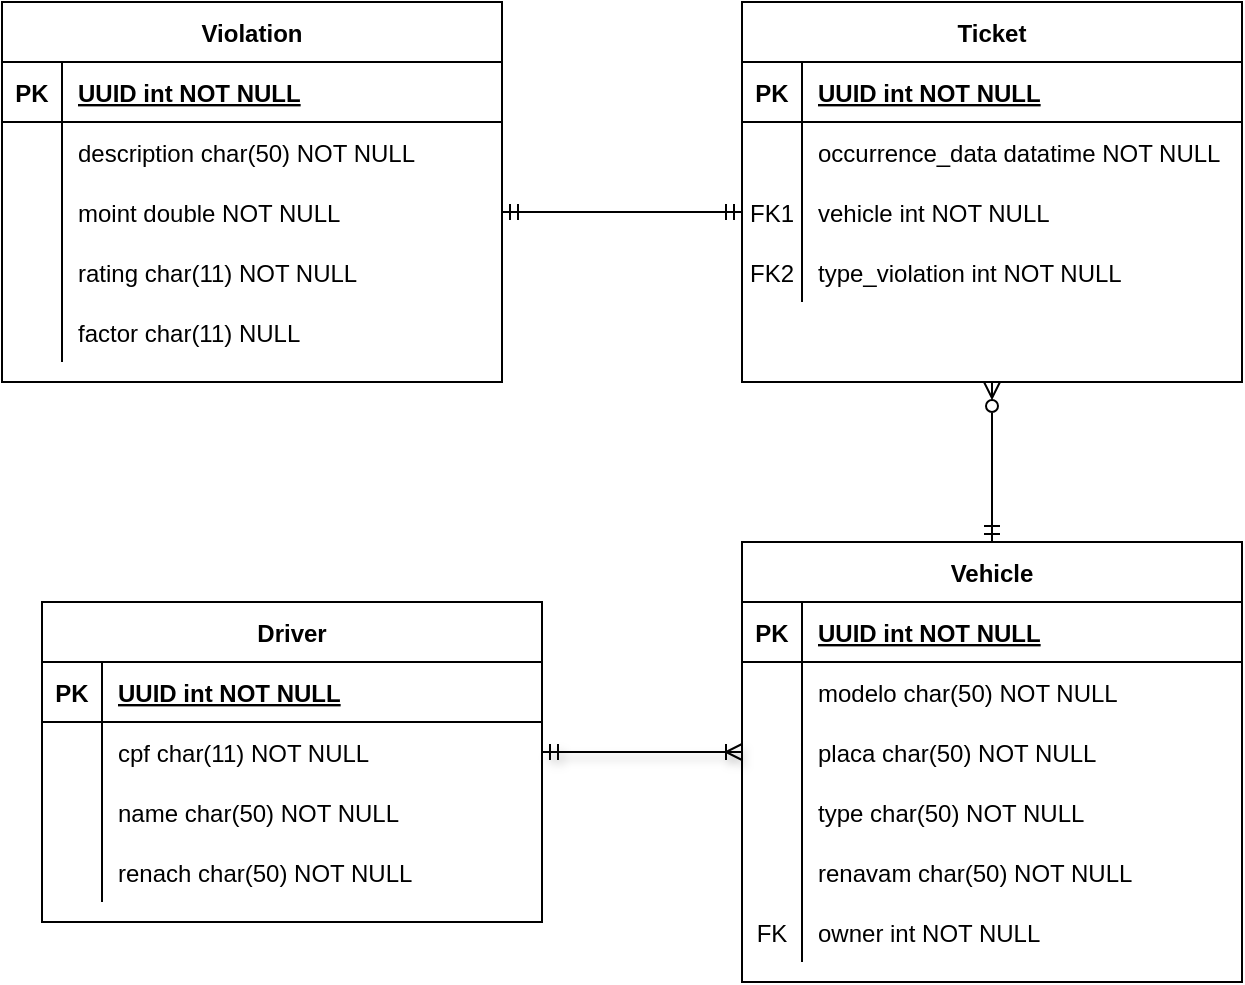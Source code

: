 <mxfile version="24.7.6">
  <diagram id="R2lEEEUBdFMjLlhIrx00" name="Page-1">
    <mxGraphModel dx="698" dy="825" grid="1" gridSize="10" guides="1" tooltips="1" connect="1" arrows="1" fold="1" page="1" pageScale="1" pageWidth="850" pageHeight="1100" math="0" shadow="0" extFonts="Permanent Marker^https://fonts.googleapis.com/css?family=Permanent+Marker">
      <root>
        <mxCell id="0" />
        <mxCell id="1" parent="0" />
        <mxCell id="o7jGFKJJoqaiAA5YfTdh-1" value="Vehicle" style="shape=table;startSize=30;container=1;collapsible=1;childLayout=tableLayout;fixedRows=1;rowLines=0;fontStyle=1;align=center;resizeLast=1;" parent="1" vertex="1">
          <mxGeometry x="470" y="340" width="250" height="220" as="geometry" />
        </mxCell>
        <mxCell id="o7jGFKJJoqaiAA5YfTdh-2" value="" style="shape=partialRectangle;collapsible=0;dropTarget=0;pointerEvents=0;fillColor=none;points=[[0,0.5],[1,0.5]];portConstraint=eastwest;top=0;left=0;right=0;bottom=1;" parent="o7jGFKJJoqaiAA5YfTdh-1" vertex="1">
          <mxGeometry y="30" width="250" height="30" as="geometry" />
        </mxCell>
        <mxCell id="o7jGFKJJoqaiAA5YfTdh-3" value="PK" style="shape=partialRectangle;overflow=hidden;connectable=0;fillColor=none;top=0;left=0;bottom=0;right=0;fontStyle=1;" parent="o7jGFKJJoqaiAA5YfTdh-2" vertex="1">
          <mxGeometry width="30" height="30" as="geometry">
            <mxRectangle width="30" height="30" as="alternateBounds" />
          </mxGeometry>
        </mxCell>
        <mxCell id="o7jGFKJJoqaiAA5YfTdh-4" value="UUID int NOT NULL " style="shape=partialRectangle;overflow=hidden;connectable=0;fillColor=none;top=0;left=0;bottom=0;right=0;align=left;spacingLeft=6;fontStyle=5;" parent="o7jGFKJJoqaiAA5YfTdh-2" vertex="1">
          <mxGeometry x="30" width="220" height="30" as="geometry">
            <mxRectangle width="220" height="30" as="alternateBounds" />
          </mxGeometry>
        </mxCell>
        <mxCell id="o7jGFKJJoqaiAA5YfTdh-5" value="" style="shape=partialRectangle;collapsible=0;dropTarget=0;pointerEvents=0;fillColor=none;points=[[0,0.5],[1,0.5]];portConstraint=eastwest;top=0;left=0;right=0;bottom=0;" parent="o7jGFKJJoqaiAA5YfTdh-1" vertex="1">
          <mxGeometry y="60" width="250" height="30" as="geometry" />
        </mxCell>
        <mxCell id="o7jGFKJJoqaiAA5YfTdh-6" value="" style="shape=partialRectangle;overflow=hidden;connectable=0;fillColor=none;top=0;left=0;bottom=0;right=0;" parent="o7jGFKJJoqaiAA5YfTdh-5" vertex="1">
          <mxGeometry width="30" height="30" as="geometry">
            <mxRectangle width="30" height="30" as="alternateBounds" />
          </mxGeometry>
        </mxCell>
        <mxCell id="o7jGFKJJoqaiAA5YfTdh-7" value="modelo char(50) NOT NULL" style="shape=partialRectangle;overflow=hidden;connectable=0;fillColor=none;top=0;left=0;bottom=0;right=0;align=left;spacingLeft=6;" parent="o7jGFKJJoqaiAA5YfTdh-5" vertex="1">
          <mxGeometry x="30" width="220" height="30" as="geometry">
            <mxRectangle width="220" height="30" as="alternateBounds" />
          </mxGeometry>
        </mxCell>
        <mxCell id="o7jGFKJJoqaiAA5YfTdh-8" value="" style="shape=partialRectangle;collapsible=0;dropTarget=0;pointerEvents=0;fillColor=none;points=[[0,0.5],[1,0.5]];portConstraint=eastwest;top=0;left=0;right=0;bottom=0;" parent="o7jGFKJJoqaiAA5YfTdh-1" vertex="1">
          <mxGeometry y="90" width="250" height="30" as="geometry" />
        </mxCell>
        <mxCell id="o7jGFKJJoqaiAA5YfTdh-9" value="" style="shape=partialRectangle;overflow=hidden;connectable=0;fillColor=none;top=0;left=0;bottom=0;right=0;" parent="o7jGFKJJoqaiAA5YfTdh-8" vertex="1">
          <mxGeometry width="30" height="30" as="geometry">
            <mxRectangle width="30" height="30" as="alternateBounds" />
          </mxGeometry>
        </mxCell>
        <mxCell id="o7jGFKJJoqaiAA5YfTdh-10" value="placa char(50) NOT NULL" style="shape=partialRectangle;overflow=hidden;connectable=0;fillColor=none;top=0;left=0;bottom=0;right=0;align=left;spacingLeft=6;" parent="o7jGFKJJoqaiAA5YfTdh-8" vertex="1">
          <mxGeometry x="30" width="220" height="30" as="geometry">
            <mxRectangle width="220" height="30" as="alternateBounds" />
          </mxGeometry>
        </mxCell>
        <mxCell id="o7jGFKJJoqaiAA5YfTdh-11" value="" style="shape=partialRectangle;collapsible=0;dropTarget=0;pointerEvents=0;fillColor=none;points=[[0,0.5],[1,0.5]];portConstraint=eastwest;top=0;left=0;right=0;bottom=0;" parent="o7jGFKJJoqaiAA5YfTdh-1" vertex="1">
          <mxGeometry y="120" width="250" height="30" as="geometry" />
        </mxCell>
        <mxCell id="o7jGFKJJoqaiAA5YfTdh-12" value="" style="shape=partialRectangle;overflow=hidden;connectable=0;fillColor=none;top=0;left=0;bottom=0;right=0;" parent="o7jGFKJJoqaiAA5YfTdh-11" vertex="1">
          <mxGeometry width="30" height="30" as="geometry">
            <mxRectangle width="30" height="30" as="alternateBounds" />
          </mxGeometry>
        </mxCell>
        <mxCell id="o7jGFKJJoqaiAA5YfTdh-13" value="type char(50) NOT NULL" style="shape=partialRectangle;overflow=hidden;connectable=0;fillColor=none;top=0;left=0;bottom=0;right=0;align=left;spacingLeft=6;" parent="o7jGFKJJoqaiAA5YfTdh-11" vertex="1">
          <mxGeometry x="30" width="220" height="30" as="geometry">
            <mxRectangle width="220" height="30" as="alternateBounds" />
          </mxGeometry>
        </mxCell>
        <mxCell id="o7jGFKJJoqaiAA5YfTdh-14" value="" style="shape=partialRectangle;collapsible=0;dropTarget=0;pointerEvents=0;fillColor=none;points=[[0,0.5],[1,0.5]];portConstraint=eastwest;top=0;left=0;right=0;bottom=0;" parent="o7jGFKJJoqaiAA5YfTdh-1" vertex="1">
          <mxGeometry y="150" width="250" height="30" as="geometry" />
        </mxCell>
        <mxCell id="o7jGFKJJoqaiAA5YfTdh-15" value="" style="shape=partialRectangle;overflow=hidden;connectable=0;fillColor=none;top=0;left=0;bottom=0;right=0;" parent="o7jGFKJJoqaiAA5YfTdh-14" vertex="1">
          <mxGeometry width="30" height="30" as="geometry">
            <mxRectangle width="30" height="30" as="alternateBounds" />
          </mxGeometry>
        </mxCell>
        <mxCell id="o7jGFKJJoqaiAA5YfTdh-16" value="renavam char(50) NOT NULL" style="shape=partialRectangle;overflow=hidden;connectable=0;fillColor=none;top=0;left=0;bottom=0;right=0;align=left;spacingLeft=6;" parent="o7jGFKJJoqaiAA5YfTdh-14" vertex="1">
          <mxGeometry x="30" width="220" height="30" as="geometry">
            <mxRectangle width="220" height="30" as="alternateBounds" />
          </mxGeometry>
        </mxCell>
        <mxCell id="o7jGFKJJoqaiAA5YfTdh-17" value="" style="shape=partialRectangle;collapsible=0;dropTarget=0;pointerEvents=0;fillColor=none;points=[[0,0.5],[1,0.5]];portConstraint=eastwest;top=0;left=0;right=0;bottom=0;" parent="o7jGFKJJoqaiAA5YfTdh-1" vertex="1">
          <mxGeometry y="180" width="250" height="30" as="geometry" />
        </mxCell>
        <mxCell id="o7jGFKJJoqaiAA5YfTdh-18" value="FK" style="shape=partialRectangle;overflow=hidden;connectable=0;fillColor=none;top=0;left=0;bottom=0;right=0;" parent="o7jGFKJJoqaiAA5YfTdh-17" vertex="1">
          <mxGeometry width="30" height="30" as="geometry">
            <mxRectangle width="30" height="30" as="alternateBounds" />
          </mxGeometry>
        </mxCell>
        <mxCell id="o7jGFKJJoqaiAA5YfTdh-19" value="owner int NOT NULL" style="shape=partialRectangle;overflow=hidden;connectable=0;fillColor=none;top=0;left=0;bottom=0;right=0;align=left;spacingLeft=6;" parent="o7jGFKJJoqaiAA5YfTdh-17" vertex="1">
          <mxGeometry x="30" width="220" height="30" as="geometry">
            <mxRectangle width="220" height="30" as="alternateBounds" />
          </mxGeometry>
        </mxCell>
        <mxCell id="o7jGFKJJoqaiAA5YfTdh-54" style="edgeStyle=orthogonalEdgeStyle;rounded=0;orthogonalLoop=1;jettySize=auto;html=1;exitX=0.5;exitY=1;exitDx=0;exitDy=0;endArrow=ERmandOne;endFill=0;startArrow=ERzeroToMany;startFill=0;" parent="1" source="o7jGFKJJoqaiAA5YfTdh-20" target="o7jGFKJJoqaiAA5YfTdh-1" edge="1">
          <mxGeometry relative="1" as="geometry" />
        </mxCell>
        <mxCell id="o7jGFKJJoqaiAA5YfTdh-20" value="Ticket" style="shape=table;startSize=30;container=1;collapsible=1;childLayout=tableLayout;fixedRows=1;rowLines=0;fontStyle=1;align=center;resizeLast=1;" parent="1" vertex="1">
          <mxGeometry x="470" y="70" width="250" height="190" as="geometry" />
        </mxCell>
        <mxCell id="o7jGFKJJoqaiAA5YfTdh-21" value="" style="shape=partialRectangle;collapsible=0;dropTarget=0;pointerEvents=0;fillColor=none;points=[[0,0.5],[1,0.5]];portConstraint=eastwest;top=0;left=0;right=0;bottom=1;" parent="o7jGFKJJoqaiAA5YfTdh-20" vertex="1">
          <mxGeometry y="30" width="250" height="30" as="geometry" />
        </mxCell>
        <mxCell id="o7jGFKJJoqaiAA5YfTdh-22" value="PK" style="shape=partialRectangle;overflow=hidden;connectable=0;fillColor=none;top=0;left=0;bottom=0;right=0;fontStyle=1;" parent="o7jGFKJJoqaiAA5YfTdh-21" vertex="1">
          <mxGeometry width="30" height="30" as="geometry">
            <mxRectangle width="30" height="30" as="alternateBounds" />
          </mxGeometry>
        </mxCell>
        <mxCell id="o7jGFKJJoqaiAA5YfTdh-23" value="UUID int NOT NULL " style="shape=partialRectangle;overflow=hidden;connectable=0;fillColor=none;top=0;left=0;bottom=0;right=0;align=left;spacingLeft=6;fontStyle=5;" parent="o7jGFKJJoqaiAA5YfTdh-21" vertex="1">
          <mxGeometry x="30" width="220" height="30" as="geometry">
            <mxRectangle width="220" height="30" as="alternateBounds" />
          </mxGeometry>
        </mxCell>
        <mxCell id="o7jGFKJJoqaiAA5YfTdh-27" value="" style="shape=partialRectangle;collapsible=0;dropTarget=0;pointerEvents=0;fillColor=none;points=[[0,0.5],[1,0.5]];portConstraint=eastwest;top=0;left=0;right=0;bottom=0;" parent="o7jGFKJJoqaiAA5YfTdh-20" vertex="1">
          <mxGeometry y="60" width="250" height="30" as="geometry" />
        </mxCell>
        <mxCell id="o7jGFKJJoqaiAA5YfTdh-28" value="" style="shape=partialRectangle;overflow=hidden;connectable=0;fillColor=none;top=0;left=0;bottom=0;right=0;" parent="o7jGFKJJoqaiAA5YfTdh-27" vertex="1">
          <mxGeometry width="30" height="30" as="geometry">
            <mxRectangle width="30" height="30" as="alternateBounds" />
          </mxGeometry>
        </mxCell>
        <mxCell id="o7jGFKJJoqaiAA5YfTdh-29" value="occurrence_data datatime NOT NULL" style="shape=partialRectangle;overflow=hidden;connectable=0;fillColor=none;top=0;left=0;bottom=0;right=0;align=left;spacingLeft=6;" parent="o7jGFKJJoqaiAA5YfTdh-27" vertex="1">
          <mxGeometry x="30" width="220" height="30" as="geometry">
            <mxRectangle width="220" height="30" as="alternateBounds" />
          </mxGeometry>
        </mxCell>
        <mxCell id="o7jGFKJJoqaiAA5YfTdh-44" value="" style="shape=partialRectangle;collapsible=0;dropTarget=0;pointerEvents=0;fillColor=none;points=[[0,0.5],[1,0.5]];portConstraint=eastwest;top=0;left=0;right=0;bottom=0;" parent="o7jGFKJJoqaiAA5YfTdh-20" vertex="1">
          <mxGeometry y="90" width="250" height="30" as="geometry" />
        </mxCell>
        <mxCell id="o7jGFKJJoqaiAA5YfTdh-45" value="FK1" style="shape=partialRectangle;overflow=hidden;connectable=0;fillColor=none;top=0;left=0;bottom=0;right=0;" parent="o7jGFKJJoqaiAA5YfTdh-44" vertex="1">
          <mxGeometry width="30" height="30" as="geometry">
            <mxRectangle width="30" height="30" as="alternateBounds" />
          </mxGeometry>
        </mxCell>
        <mxCell id="o7jGFKJJoqaiAA5YfTdh-46" value="vehicle int NOT NULL" style="shape=partialRectangle;overflow=hidden;connectable=0;fillColor=none;top=0;left=0;bottom=0;right=0;align=left;spacingLeft=6;" parent="o7jGFKJJoqaiAA5YfTdh-44" vertex="1">
          <mxGeometry x="30" width="220" height="30" as="geometry">
            <mxRectangle width="220" height="30" as="alternateBounds" />
          </mxGeometry>
        </mxCell>
        <mxCell id="o7jGFKJJoqaiAA5YfTdh-50" value="" style="shape=partialRectangle;collapsible=0;dropTarget=0;pointerEvents=0;fillColor=none;points=[[0,0.5],[1,0.5]];portConstraint=eastwest;top=0;left=0;right=0;bottom=0;" parent="o7jGFKJJoqaiAA5YfTdh-20" vertex="1">
          <mxGeometry y="120" width="250" height="30" as="geometry" />
        </mxCell>
        <mxCell id="o7jGFKJJoqaiAA5YfTdh-51" value="FK2" style="shape=partialRectangle;overflow=hidden;connectable=0;fillColor=none;top=0;left=0;bottom=0;right=0;" parent="o7jGFKJJoqaiAA5YfTdh-50" vertex="1">
          <mxGeometry width="30" height="30" as="geometry">
            <mxRectangle width="30" height="30" as="alternateBounds" />
          </mxGeometry>
        </mxCell>
        <mxCell id="o7jGFKJJoqaiAA5YfTdh-52" value="type_violation int NOT NULL" style="shape=partialRectangle;overflow=hidden;connectable=0;fillColor=none;top=0;left=0;bottom=0;right=0;align=left;spacingLeft=6;" parent="o7jGFKJJoqaiAA5YfTdh-50" vertex="1">
          <mxGeometry x="30" width="220" height="30" as="geometry">
            <mxRectangle width="220" height="30" as="alternateBounds" />
          </mxGeometry>
        </mxCell>
        <mxCell id="o7jGFKJJoqaiAA5YfTdh-30" value="Driver" style="shape=table;startSize=30;container=1;collapsible=1;childLayout=tableLayout;fixedRows=1;rowLines=0;fontStyle=1;align=center;resizeLast=1;" parent="1" vertex="1">
          <mxGeometry x="120" y="370" width="250" height="160" as="geometry" />
        </mxCell>
        <mxCell id="o7jGFKJJoqaiAA5YfTdh-31" value="" style="shape=partialRectangle;collapsible=0;dropTarget=0;pointerEvents=0;fillColor=none;points=[[0,0.5],[1,0.5]];portConstraint=eastwest;top=0;left=0;right=0;bottom=1;" parent="o7jGFKJJoqaiAA5YfTdh-30" vertex="1">
          <mxGeometry y="30" width="250" height="30" as="geometry" />
        </mxCell>
        <mxCell id="o7jGFKJJoqaiAA5YfTdh-32" value="PK" style="shape=partialRectangle;overflow=hidden;connectable=0;fillColor=none;top=0;left=0;bottom=0;right=0;fontStyle=1;" parent="o7jGFKJJoqaiAA5YfTdh-31" vertex="1">
          <mxGeometry width="30" height="30" as="geometry">
            <mxRectangle width="30" height="30" as="alternateBounds" />
          </mxGeometry>
        </mxCell>
        <mxCell id="o7jGFKJJoqaiAA5YfTdh-33" value="UUID int NOT NULL " style="shape=partialRectangle;overflow=hidden;connectable=0;fillColor=none;top=0;left=0;bottom=0;right=0;align=left;spacingLeft=6;fontStyle=5;" parent="o7jGFKJJoqaiAA5YfTdh-31" vertex="1">
          <mxGeometry x="30" width="220" height="30" as="geometry">
            <mxRectangle width="220" height="30" as="alternateBounds" />
          </mxGeometry>
        </mxCell>
        <mxCell id="o7jGFKJJoqaiAA5YfTdh-34" value="" style="shape=partialRectangle;collapsible=0;dropTarget=0;pointerEvents=0;fillColor=none;points=[[0,0.5],[1,0.5]];portConstraint=eastwest;top=0;left=0;right=0;bottom=0;" parent="o7jGFKJJoqaiAA5YfTdh-30" vertex="1">
          <mxGeometry y="60" width="250" height="30" as="geometry" />
        </mxCell>
        <mxCell id="o7jGFKJJoqaiAA5YfTdh-35" value="" style="shape=partialRectangle;overflow=hidden;connectable=0;fillColor=none;top=0;left=0;bottom=0;right=0;" parent="o7jGFKJJoqaiAA5YfTdh-34" vertex="1">
          <mxGeometry width="30" height="30" as="geometry">
            <mxRectangle width="30" height="30" as="alternateBounds" />
          </mxGeometry>
        </mxCell>
        <mxCell id="o7jGFKJJoqaiAA5YfTdh-36" value="cpf char(11) NOT NULL" style="shape=partialRectangle;overflow=hidden;connectable=0;fillColor=none;top=0;left=0;bottom=0;right=0;align=left;spacingLeft=6;" parent="o7jGFKJJoqaiAA5YfTdh-34" vertex="1">
          <mxGeometry x="30" width="220" height="30" as="geometry">
            <mxRectangle width="220" height="30" as="alternateBounds" />
          </mxGeometry>
        </mxCell>
        <mxCell id="o7jGFKJJoqaiAA5YfTdh-37" value="" style="shape=partialRectangle;collapsible=0;dropTarget=0;pointerEvents=0;fillColor=none;points=[[0,0.5],[1,0.5]];portConstraint=eastwest;top=0;left=0;right=0;bottom=0;" parent="o7jGFKJJoqaiAA5YfTdh-30" vertex="1">
          <mxGeometry y="90" width="250" height="30" as="geometry" />
        </mxCell>
        <mxCell id="o7jGFKJJoqaiAA5YfTdh-38" value="" style="shape=partialRectangle;overflow=hidden;connectable=0;fillColor=none;top=0;left=0;bottom=0;right=0;" parent="o7jGFKJJoqaiAA5YfTdh-37" vertex="1">
          <mxGeometry width="30" height="30" as="geometry">
            <mxRectangle width="30" height="30" as="alternateBounds" />
          </mxGeometry>
        </mxCell>
        <mxCell id="o7jGFKJJoqaiAA5YfTdh-39" value="name char(50) NOT NULL" style="shape=partialRectangle;overflow=hidden;connectable=0;fillColor=none;top=0;left=0;bottom=0;right=0;align=left;spacingLeft=6;" parent="o7jGFKJJoqaiAA5YfTdh-37" vertex="1">
          <mxGeometry x="30" width="220" height="30" as="geometry">
            <mxRectangle width="220" height="30" as="alternateBounds" />
          </mxGeometry>
        </mxCell>
        <mxCell id="o7jGFKJJoqaiAA5YfTdh-40" value="" style="shape=partialRectangle;collapsible=0;dropTarget=0;pointerEvents=0;fillColor=none;points=[[0,0.5],[1,0.5]];portConstraint=eastwest;top=0;left=0;right=0;bottom=0;" parent="o7jGFKJJoqaiAA5YfTdh-30" vertex="1">
          <mxGeometry y="120" width="250" height="30" as="geometry" />
        </mxCell>
        <mxCell id="o7jGFKJJoqaiAA5YfTdh-41" value="" style="shape=partialRectangle;overflow=hidden;connectable=0;fillColor=none;top=0;left=0;bottom=0;right=0;" parent="o7jGFKJJoqaiAA5YfTdh-40" vertex="1">
          <mxGeometry width="30" height="30" as="geometry">
            <mxRectangle width="30" height="30" as="alternateBounds" />
          </mxGeometry>
        </mxCell>
        <mxCell id="o7jGFKJJoqaiAA5YfTdh-42" value="renach char(50) NOT NULL" style="shape=partialRectangle;overflow=hidden;connectable=0;fillColor=none;top=0;left=0;bottom=0;right=0;align=left;spacingLeft=6;" parent="o7jGFKJJoqaiAA5YfTdh-40" vertex="1">
          <mxGeometry x="30" width="220" height="30" as="geometry">
            <mxRectangle width="220" height="30" as="alternateBounds" />
          </mxGeometry>
        </mxCell>
        <mxCell id="o7jGFKJJoqaiAA5YfTdh-43" style="edgeStyle=orthogonalEdgeStyle;rounded=0;orthogonalLoop=1;jettySize=auto;html=1;exitX=1;exitY=0.5;exitDx=0;exitDy=0;shadow=1;flowAnimation=0;endArrow=ERoneToMany;endFill=0;startArrow=ERmandOne;startFill=0;" parent="1" source="o7jGFKJJoqaiAA5YfTdh-34" target="o7jGFKJJoqaiAA5YfTdh-8" edge="1">
          <mxGeometry relative="1" as="geometry" />
        </mxCell>
        <mxCell id="o7jGFKJJoqaiAA5YfTdh-55" value="Violation" style="shape=table;startSize=30;container=1;collapsible=1;childLayout=tableLayout;fixedRows=1;rowLines=0;fontStyle=1;align=center;resizeLast=1;" parent="1" vertex="1">
          <mxGeometry x="100" y="70" width="250" height="190" as="geometry" />
        </mxCell>
        <mxCell id="o7jGFKJJoqaiAA5YfTdh-56" value="" style="shape=partialRectangle;collapsible=0;dropTarget=0;pointerEvents=0;fillColor=none;points=[[0,0.5],[1,0.5]];portConstraint=eastwest;top=0;left=0;right=0;bottom=1;" parent="o7jGFKJJoqaiAA5YfTdh-55" vertex="1">
          <mxGeometry y="30" width="250" height="30" as="geometry" />
        </mxCell>
        <mxCell id="o7jGFKJJoqaiAA5YfTdh-57" value="PK" style="shape=partialRectangle;overflow=hidden;connectable=0;fillColor=none;top=0;left=0;bottom=0;right=0;fontStyle=1;" parent="o7jGFKJJoqaiAA5YfTdh-56" vertex="1">
          <mxGeometry width="30" height="30" as="geometry">
            <mxRectangle width="30" height="30" as="alternateBounds" />
          </mxGeometry>
        </mxCell>
        <mxCell id="o7jGFKJJoqaiAA5YfTdh-58" value="UUID int NOT NULL " style="shape=partialRectangle;overflow=hidden;connectable=0;fillColor=none;top=0;left=0;bottom=0;right=0;align=left;spacingLeft=6;fontStyle=5;" parent="o7jGFKJJoqaiAA5YfTdh-56" vertex="1">
          <mxGeometry x="30" width="220" height="30" as="geometry">
            <mxRectangle width="220" height="30" as="alternateBounds" />
          </mxGeometry>
        </mxCell>
        <mxCell id="o7jGFKJJoqaiAA5YfTdh-59" value="" style="shape=partialRectangle;collapsible=0;dropTarget=0;pointerEvents=0;fillColor=none;points=[[0,0.5],[1,0.5]];portConstraint=eastwest;top=0;left=0;right=0;bottom=0;" parent="o7jGFKJJoqaiAA5YfTdh-55" vertex="1">
          <mxGeometry y="60" width="250" height="30" as="geometry" />
        </mxCell>
        <mxCell id="o7jGFKJJoqaiAA5YfTdh-60" value="" style="shape=partialRectangle;overflow=hidden;connectable=0;fillColor=none;top=0;left=0;bottom=0;right=0;" parent="o7jGFKJJoqaiAA5YfTdh-59" vertex="1">
          <mxGeometry width="30" height="30" as="geometry">
            <mxRectangle width="30" height="30" as="alternateBounds" />
          </mxGeometry>
        </mxCell>
        <mxCell id="o7jGFKJJoqaiAA5YfTdh-61" value="description char(50) NOT NULL" style="shape=partialRectangle;overflow=hidden;connectable=0;fillColor=none;top=0;left=0;bottom=0;right=0;align=left;spacingLeft=6;" parent="o7jGFKJJoqaiAA5YfTdh-59" vertex="1">
          <mxGeometry x="30" width="220" height="30" as="geometry">
            <mxRectangle width="220" height="30" as="alternateBounds" />
          </mxGeometry>
        </mxCell>
        <mxCell id="o7jGFKJJoqaiAA5YfTdh-62" value="" style="shape=partialRectangle;collapsible=0;dropTarget=0;pointerEvents=0;fillColor=none;points=[[0,0.5],[1,0.5]];portConstraint=eastwest;top=0;left=0;right=0;bottom=0;" parent="o7jGFKJJoqaiAA5YfTdh-55" vertex="1">
          <mxGeometry y="90" width="250" height="30" as="geometry" />
        </mxCell>
        <mxCell id="o7jGFKJJoqaiAA5YfTdh-63" value="" style="shape=partialRectangle;overflow=hidden;connectable=0;fillColor=none;top=0;left=0;bottom=0;right=0;" parent="o7jGFKJJoqaiAA5YfTdh-62" vertex="1">
          <mxGeometry width="30" height="30" as="geometry">
            <mxRectangle width="30" height="30" as="alternateBounds" />
          </mxGeometry>
        </mxCell>
        <mxCell id="o7jGFKJJoqaiAA5YfTdh-64" value="moint double NOT NULL" style="shape=partialRectangle;overflow=hidden;connectable=0;fillColor=none;top=0;left=0;bottom=0;right=0;align=left;spacingLeft=6;" parent="o7jGFKJJoqaiAA5YfTdh-62" vertex="1">
          <mxGeometry x="30" width="220" height="30" as="geometry">
            <mxRectangle width="220" height="30" as="alternateBounds" />
          </mxGeometry>
        </mxCell>
        <mxCell id="o7jGFKJJoqaiAA5YfTdh-65" value="" style="shape=partialRectangle;collapsible=0;dropTarget=0;pointerEvents=0;fillColor=none;points=[[0,0.5],[1,0.5]];portConstraint=eastwest;top=0;left=0;right=0;bottom=0;" parent="o7jGFKJJoqaiAA5YfTdh-55" vertex="1">
          <mxGeometry y="120" width="250" height="30" as="geometry" />
        </mxCell>
        <mxCell id="o7jGFKJJoqaiAA5YfTdh-66" value="" style="shape=partialRectangle;overflow=hidden;connectable=0;fillColor=none;top=0;left=0;bottom=0;right=0;" parent="o7jGFKJJoqaiAA5YfTdh-65" vertex="1">
          <mxGeometry width="30" height="30" as="geometry">
            <mxRectangle width="30" height="30" as="alternateBounds" />
          </mxGeometry>
        </mxCell>
        <mxCell id="o7jGFKJJoqaiAA5YfTdh-67" value="rating char(11) NOT NULL" style="shape=partialRectangle;overflow=hidden;connectable=0;fillColor=none;top=0;left=0;bottom=0;right=0;align=left;spacingLeft=6;" parent="o7jGFKJJoqaiAA5YfTdh-65" vertex="1">
          <mxGeometry x="30" width="220" height="30" as="geometry">
            <mxRectangle width="220" height="30" as="alternateBounds" />
          </mxGeometry>
        </mxCell>
        <mxCell id="o7jGFKJJoqaiAA5YfTdh-68" value="" style="shape=partialRectangle;collapsible=0;dropTarget=0;pointerEvents=0;fillColor=none;points=[[0,0.5],[1,0.5]];portConstraint=eastwest;top=0;left=0;right=0;bottom=0;" parent="o7jGFKJJoqaiAA5YfTdh-55" vertex="1">
          <mxGeometry y="150" width="250" height="30" as="geometry" />
        </mxCell>
        <mxCell id="o7jGFKJJoqaiAA5YfTdh-69" value="" style="shape=partialRectangle;overflow=hidden;connectable=0;fillColor=none;top=0;left=0;bottom=0;right=0;" parent="o7jGFKJJoqaiAA5YfTdh-68" vertex="1">
          <mxGeometry width="30" height="30" as="geometry">
            <mxRectangle width="30" height="30" as="alternateBounds" />
          </mxGeometry>
        </mxCell>
        <mxCell id="o7jGFKJJoqaiAA5YfTdh-70" value="factor char(11) NULL" style="shape=partialRectangle;overflow=hidden;connectable=0;fillColor=none;top=0;left=0;bottom=0;right=0;align=left;spacingLeft=6;" parent="o7jGFKJJoqaiAA5YfTdh-68" vertex="1">
          <mxGeometry x="30" width="220" height="30" as="geometry">
            <mxRectangle width="220" height="30" as="alternateBounds" />
          </mxGeometry>
        </mxCell>
        <mxCell id="o7jGFKJJoqaiAA5YfTdh-71" style="edgeStyle=orthogonalEdgeStyle;rounded=0;orthogonalLoop=1;jettySize=auto;html=1;exitX=0;exitY=0.5;exitDx=0;exitDy=0;entryX=1;entryY=0.5;entryDx=0;entryDy=0;endArrow=ERmandOne;endFill=0;strokeColor=default;startArrow=ERmandOne;startFill=0;" parent="1" source="o7jGFKJJoqaiAA5YfTdh-44" target="o7jGFKJJoqaiAA5YfTdh-62" edge="1">
          <mxGeometry relative="1" as="geometry" />
        </mxCell>
      </root>
    </mxGraphModel>
  </diagram>
</mxfile>
